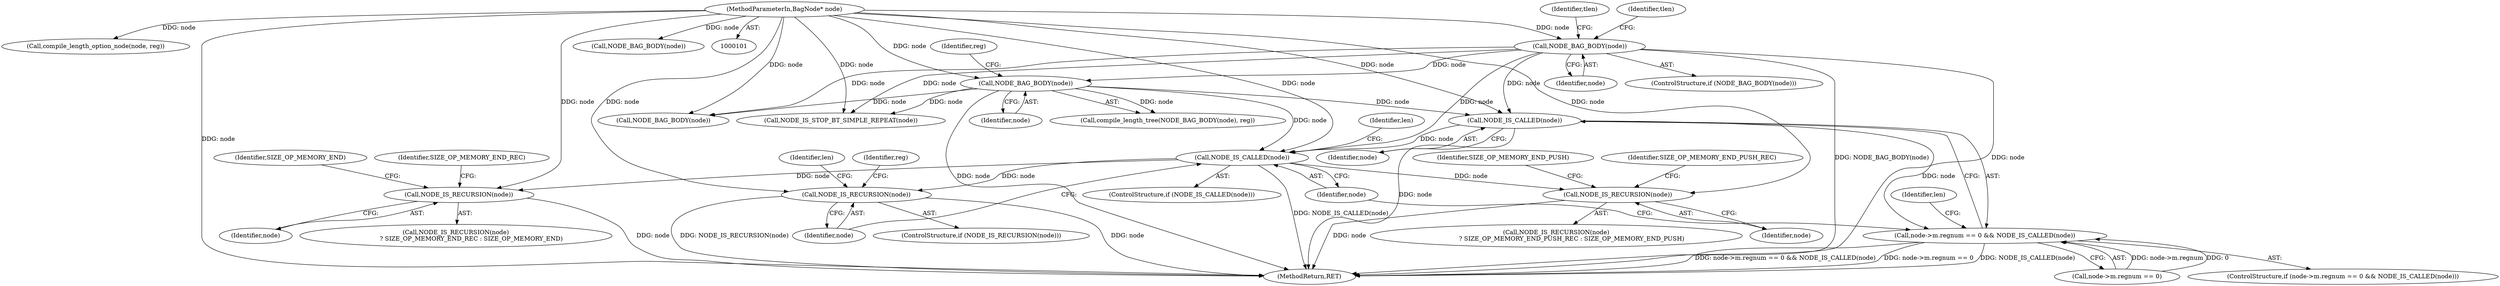 digraph "0_oniguruma_c509265c5f6ae7264f7b8a8aae1cfa5fc59d108c_0@pointer" {
"1000152" [label="(Call,NODE_IS_CALLED(node))"];
"1000124" [label="(Call,NODE_BAG_BODY(node))"];
"1000118" [label="(Call,NODE_BAG_BODY(node))"];
"1000102" [label="(MethodParameterIn,BagNode* node)"];
"1000144" [label="(Call,node->m.regnum == 0 && NODE_IS_CALLED(node))"];
"1000167" [label="(Call,NODE_IS_CALLED(node))"];
"1000194" [label="(Call,NODE_IS_RECURSION(node))"];
"1000202" [label="(Call,NODE_IS_RECURSION(node))"];
"1000208" [label="(Call,NODE_IS_RECURSION(node))"];
"1000209" [label="(Identifier,node)"];
"1000204" [label="(Identifier,SIZE_OP_MEMORY_END_REC)"];
"1000143" [label="(ControlStructure,if (node->m.regnum == 0 && NODE_IS_CALLED(node)))"];
"1000124" [label="(Call,NODE_BAG_BODY(node))"];
"1000194" [label="(Call,NODE_IS_RECURSION(node))"];
"1000156" [label="(Identifier,len)"];
"1000114" [label="(Call,compile_length_option_node(node, reg))"];
"1000329" [label="(Call,NODE_BAG_BODY(node))"];
"1000168" [label="(Identifier,node)"];
"1000118" [label="(Call,NODE_BAG_BODY(node))"];
"1000123" [label="(Call,compile_length_tree(NODE_BAG_BODY(node), reg))"];
"1000195" [label="(Identifier,node)"];
"1000203" [label="(Identifier,node)"];
"1000152" [label="(Call,NODE_IS_CALLED(node))"];
"1000125" [label="(Identifier,node)"];
"1000166" [label="(ControlStructure,if (NODE_IS_CALLED(node)))"];
"1000212" [label="(Identifier,len)"];
"1000119" [label="(Identifier,node)"];
"1000145" [label="(Call,node->m.regnum == 0)"];
"1000171" [label="(Identifier,len)"];
"1000415" [label="(MethodReturn,RET)"];
"1000197" [label="(Identifier,SIZE_OP_MEMORY_END_PUSH)"];
"1000126" [label="(Identifier,reg)"];
"1000144" [label="(Call,node->m.regnum == 0 && NODE_IS_CALLED(node))"];
"1000205" [label="(Identifier,SIZE_OP_MEMORY_END)"];
"1000207" [label="(ControlStructure,if (NODE_IS_RECURSION(node)))"];
"1000201" [label="(Call,NODE_IS_RECURSION(node)\n                ? SIZE_OP_MEMORY_END_REC : SIZE_OP_MEMORY_END)"];
"1000117" [label="(ControlStructure,if (NODE_BAG_BODY(node)))"];
"1000135" [label="(Identifier,tlen)"];
"1000235" [label="(Identifier,reg)"];
"1000196" [label="(Identifier,SIZE_OP_MEMORY_END_PUSH_REC)"];
"1000102" [label="(MethodParameterIn,BagNode* node)"];
"1000153" [label="(Identifier,node)"];
"1000268" [label="(Call,NODE_IS_STOP_BT_SIMPLE_REPEAT(node))"];
"1000122" [label="(Identifier,tlen)"];
"1000208" [label="(Call,NODE_IS_RECURSION(node))"];
"1000202" [label="(Call,NODE_IS_RECURSION(node))"];
"1000193" [label="(Call,NODE_IS_RECURSION(node)\n                ? SIZE_OP_MEMORY_END_PUSH_REC : SIZE_OP_MEMORY_END_PUSH)"];
"1000167" [label="(Call,NODE_IS_CALLED(node))"];
"1000276" [label="(Call,NODE_BAG_BODY(node))"];
"1000152" -> "1000144"  [label="AST: "];
"1000152" -> "1000153"  [label="CFG: "];
"1000153" -> "1000152"  [label="AST: "];
"1000144" -> "1000152"  [label="CFG: "];
"1000152" -> "1000415"  [label="DDG: node"];
"1000152" -> "1000144"  [label="DDG: node"];
"1000124" -> "1000152"  [label="DDG: node"];
"1000118" -> "1000152"  [label="DDG: node"];
"1000102" -> "1000152"  [label="DDG: node"];
"1000152" -> "1000167"  [label="DDG: node"];
"1000124" -> "1000123"  [label="AST: "];
"1000124" -> "1000125"  [label="CFG: "];
"1000125" -> "1000124"  [label="AST: "];
"1000126" -> "1000124"  [label="CFG: "];
"1000124" -> "1000415"  [label="DDG: node"];
"1000124" -> "1000123"  [label="DDG: node"];
"1000118" -> "1000124"  [label="DDG: node"];
"1000102" -> "1000124"  [label="DDG: node"];
"1000124" -> "1000167"  [label="DDG: node"];
"1000124" -> "1000268"  [label="DDG: node"];
"1000124" -> "1000329"  [label="DDG: node"];
"1000118" -> "1000117"  [label="AST: "];
"1000118" -> "1000119"  [label="CFG: "];
"1000119" -> "1000118"  [label="AST: "];
"1000122" -> "1000118"  [label="CFG: "];
"1000135" -> "1000118"  [label="CFG: "];
"1000118" -> "1000415"  [label="DDG: NODE_BAG_BODY(node)"];
"1000118" -> "1000415"  [label="DDG: node"];
"1000102" -> "1000118"  [label="DDG: node"];
"1000118" -> "1000167"  [label="DDG: node"];
"1000118" -> "1000268"  [label="DDG: node"];
"1000118" -> "1000329"  [label="DDG: node"];
"1000102" -> "1000101"  [label="AST: "];
"1000102" -> "1000415"  [label="DDG: node"];
"1000102" -> "1000114"  [label="DDG: node"];
"1000102" -> "1000167"  [label="DDG: node"];
"1000102" -> "1000194"  [label="DDG: node"];
"1000102" -> "1000202"  [label="DDG: node"];
"1000102" -> "1000208"  [label="DDG: node"];
"1000102" -> "1000268"  [label="DDG: node"];
"1000102" -> "1000276"  [label="DDG: node"];
"1000102" -> "1000329"  [label="DDG: node"];
"1000144" -> "1000143"  [label="AST: "];
"1000144" -> "1000145"  [label="CFG: "];
"1000145" -> "1000144"  [label="AST: "];
"1000156" -> "1000144"  [label="CFG: "];
"1000168" -> "1000144"  [label="CFG: "];
"1000144" -> "1000415"  [label="DDG: NODE_IS_CALLED(node)"];
"1000144" -> "1000415"  [label="DDG: node->m.regnum == 0 && NODE_IS_CALLED(node)"];
"1000144" -> "1000415"  [label="DDG: node->m.regnum == 0"];
"1000145" -> "1000144"  [label="DDG: node->m.regnum"];
"1000145" -> "1000144"  [label="DDG: 0"];
"1000167" -> "1000166"  [label="AST: "];
"1000167" -> "1000168"  [label="CFG: "];
"1000168" -> "1000167"  [label="AST: "];
"1000171" -> "1000167"  [label="CFG: "];
"1000209" -> "1000167"  [label="CFG: "];
"1000167" -> "1000415"  [label="DDG: NODE_IS_CALLED(node)"];
"1000167" -> "1000194"  [label="DDG: node"];
"1000167" -> "1000202"  [label="DDG: node"];
"1000167" -> "1000208"  [label="DDG: node"];
"1000194" -> "1000193"  [label="AST: "];
"1000194" -> "1000195"  [label="CFG: "];
"1000195" -> "1000194"  [label="AST: "];
"1000196" -> "1000194"  [label="CFG: "];
"1000197" -> "1000194"  [label="CFG: "];
"1000194" -> "1000415"  [label="DDG: node"];
"1000202" -> "1000201"  [label="AST: "];
"1000202" -> "1000203"  [label="CFG: "];
"1000203" -> "1000202"  [label="AST: "];
"1000204" -> "1000202"  [label="CFG: "];
"1000205" -> "1000202"  [label="CFG: "];
"1000202" -> "1000415"  [label="DDG: node"];
"1000208" -> "1000207"  [label="AST: "];
"1000208" -> "1000209"  [label="CFG: "];
"1000209" -> "1000208"  [label="AST: "];
"1000212" -> "1000208"  [label="CFG: "];
"1000235" -> "1000208"  [label="CFG: "];
"1000208" -> "1000415"  [label="DDG: node"];
"1000208" -> "1000415"  [label="DDG: NODE_IS_RECURSION(node)"];
}
